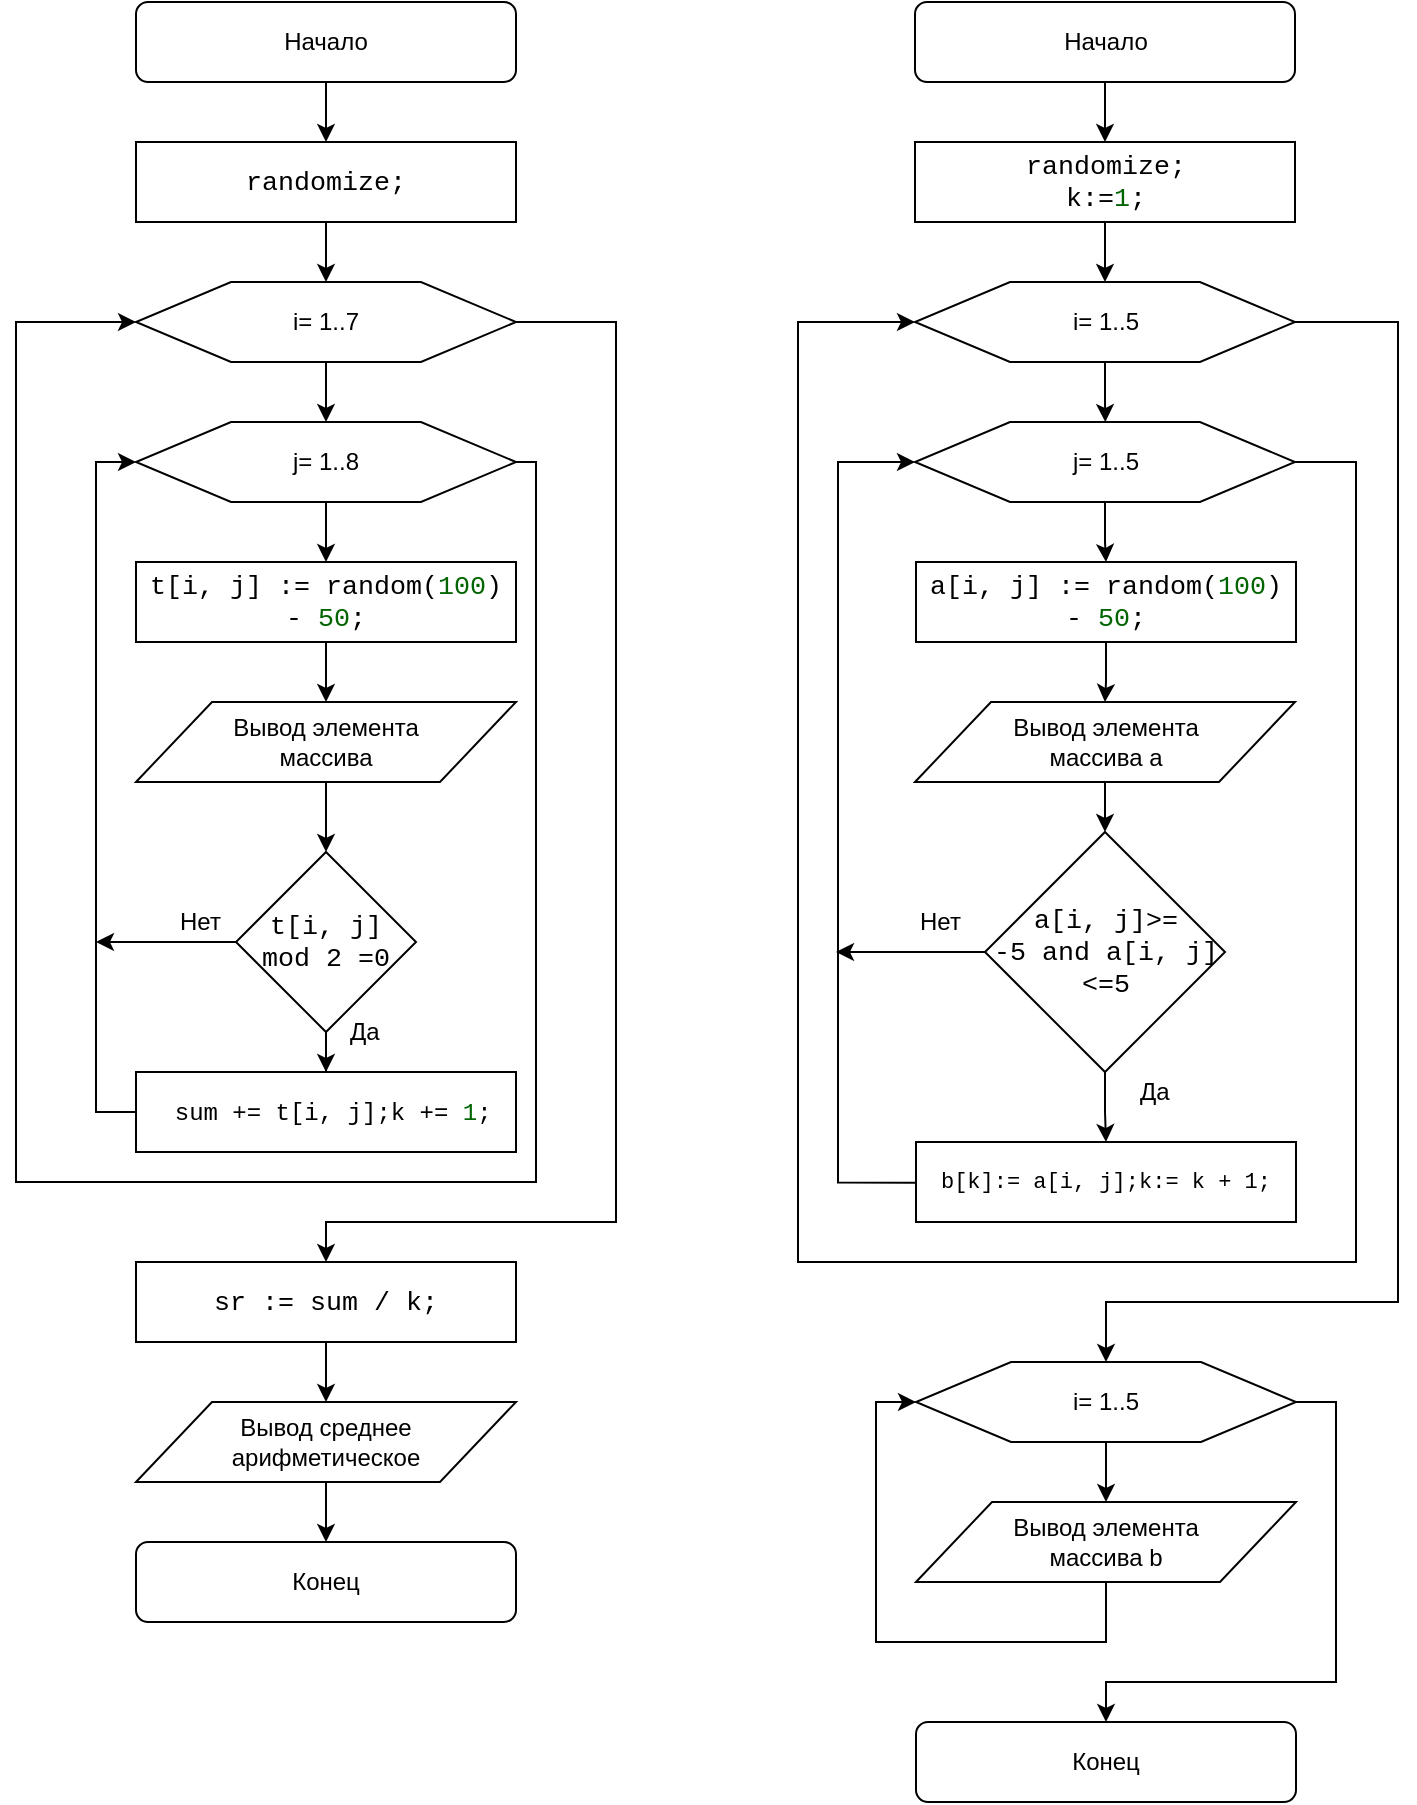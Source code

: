 <mxfile version="12.1.4" type="device" pages="1"><diagram id="Bk7Ez1AugvzQcxaB3TqJ" name="a"><mxGraphModel dx="1303" dy="1165" grid="1" gridSize="10" guides="1" tooltips="1" connect="1" arrows="1" fold="1" page="1" pageScale="1" pageWidth="826" pageHeight="1169" math="0" shadow="0"><root><mxCell id="0"/><mxCell id="1" parent="0"/><mxCell id="NSWt6Z_0-18bT1-NpIbH-11" style="edgeStyle=orthogonalEdgeStyle;rounded=0;orthogonalLoop=1;jettySize=auto;html=1;" parent="1" source="NSWt6Z_0-18bT1-NpIbH-1" target="NSWt6Z_0-18bT1-NpIbH-2" edge="1"><mxGeometry relative="1" as="geometry"/></mxCell><mxCell id="NSWt6Z_0-18bT1-NpIbH-1" value="Начало" style="rounded=1;whiteSpace=wrap;html=1;" parent="1" vertex="1"><mxGeometry x="140" y="40" width="190" height="40" as="geometry"/></mxCell><mxCell id="NSWt6Z_0-18bT1-NpIbH-12" style="edgeStyle=orthogonalEdgeStyle;rounded=0;orthogonalLoop=1;jettySize=auto;html=1;entryX=0.5;entryY=0;entryDx=0;entryDy=0;" parent="1" source="NSWt6Z_0-18bT1-NpIbH-2" target="NSWt6Z_0-18bT1-NpIbH-4" edge="1"><mxGeometry relative="1" as="geometry"/></mxCell><mxCell id="NSWt6Z_0-18bT1-NpIbH-2" value="&lt;span lang=&quot;EN-US&quot; style=&quot;font-size: 10pt ; font-family: &amp;#34;courier new&amp;#34;&quot;&gt;randomize;&lt;/span&gt;" style="rounded=0;whiteSpace=wrap;html=1;" parent="1" vertex="1"><mxGeometry x="140" y="110" width="190" height="40" as="geometry"/></mxCell><mxCell id="NSWt6Z_0-18bT1-NpIbH-21" style="edgeStyle=orthogonalEdgeStyle;rounded=0;orthogonalLoop=1;jettySize=auto;html=1;entryX=0.5;entryY=0;entryDx=0;entryDy=0;" parent="1" source="NSWt6Z_0-18bT1-NpIbH-4" target="NSWt6Z_0-18bT1-NpIbH-20" edge="1"><mxGeometry relative="1" as="geometry"><Array as="points"><mxPoint x="380" y="200"/><mxPoint x="380" y="650"/><mxPoint x="235" y="650"/></Array></mxGeometry></mxCell><mxCell id="Q_ixGX9vYAovzWxMibRQ-3" style="edgeStyle=orthogonalEdgeStyle;rounded=0;orthogonalLoop=1;jettySize=auto;html=1;" parent="1" source="NSWt6Z_0-18bT1-NpIbH-4" target="NSWt6Z_0-18bT1-NpIbH-5" edge="1"><mxGeometry relative="1" as="geometry"/></mxCell><mxCell id="NSWt6Z_0-18bT1-NpIbH-4" value="i= 1..7" style="shape=hexagon;perimeter=hexagonPerimeter2;whiteSpace=wrap;html=1;" parent="1" vertex="1"><mxGeometry x="140" y="180" width="190" height="40" as="geometry"/></mxCell><mxCell id="NSWt6Z_0-18bT1-NpIbH-10" style="edgeStyle=orthogonalEdgeStyle;rounded=0;orthogonalLoop=1;jettySize=auto;html=1;entryX=0;entryY=0.5;entryDx=0;entryDy=0;" parent="1" source="NSWt6Z_0-18bT1-NpIbH-5" target="NSWt6Z_0-18bT1-NpIbH-4" edge="1"><mxGeometry relative="1" as="geometry"><Array as="points"><mxPoint x="340" y="270"/><mxPoint x="340" y="630"/><mxPoint x="80" y="630"/><mxPoint x="80" y="200"/></Array></mxGeometry></mxCell><mxCell id="NSWt6Z_0-18bT1-NpIbH-19" style="edgeStyle=orthogonalEdgeStyle;rounded=0;orthogonalLoop=1;jettySize=auto;html=1;" parent="1" source="NSWt6Z_0-18bT1-NpIbH-5" target="NSWt6Z_0-18bT1-NpIbH-7" edge="1"><mxGeometry relative="1" as="geometry"/></mxCell><mxCell id="NSWt6Z_0-18bT1-NpIbH-5" value="j= 1..8" style="shape=hexagon;perimeter=hexagonPerimeter2;whiteSpace=wrap;html=1;" parent="1" vertex="1"><mxGeometry x="140" y="250" width="190" height="40" as="geometry"/></mxCell><mxCell id="NSWt6Z_0-18bT1-NpIbH-18" style="edgeStyle=orthogonalEdgeStyle;rounded=0;orthogonalLoop=1;jettySize=auto;html=1;entryX=0.5;entryY=0;entryDx=0;entryDy=0;" parent="1" source="NSWt6Z_0-18bT1-NpIbH-7" target="FQ41apsvw1r6ojqtdT6L-1" edge="1"><mxGeometry relative="1" as="geometry"/></mxCell><mxCell id="NSWt6Z_0-18bT1-NpIbH-7" value="&lt;span lang=&quot;EN-US&quot; style=&quot;font-size: 10pt ; font-family: &amp;#34;courier new&amp;#34;&quot;&gt;t[i, j] := random(&lt;/span&gt;&lt;span lang=&quot;EN-US&quot; style=&quot;font-size: 10.0pt ; font-family: &amp;#34;courier new&amp;#34; ; color: darkgreen&quot;&gt;100&lt;/span&gt;&lt;span lang=&quot;EN-US&quot; style=&quot;font-size: 10pt ; font-family: &amp;#34;courier new&amp;#34;&quot;&gt;) - &lt;/span&gt;&lt;span lang=&quot;EN-US&quot; style=&quot;font-size: 10.0pt ; font-family: &amp;#34;courier new&amp;#34; ; color: darkgreen&quot;&gt;50&lt;/span&gt;&lt;span lang=&quot;EN-US&quot; style=&quot;font-size: 10pt ; font-family: &amp;#34;courier new&amp;#34;&quot;&gt;;&lt;/span&gt;" style="rounded=0;whiteSpace=wrap;html=1;" parent="1" vertex="1"><mxGeometry x="140" y="320" width="190" height="40" as="geometry"/></mxCell><mxCell id="NSWt6Z_0-18bT1-NpIbH-13" style="edgeStyle=orthogonalEdgeStyle;rounded=0;orthogonalLoop=1;jettySize=auto;html=1;entryX=0.5;entryY=0;entryDx=0;entryDy=0;" parent="1" source="NSWt6Z_0-18bT1-NpIbH-8" target="NSWt6Z_0-18bT1-NpIbH-9" edge="1"><mxGeometry relative="1" as="geometry"/></mxCell><mxCell id="FQ41apsvw1r6ojqtdT6L-43" style="edgeStyle=orthogonalEdgeStyle;rounded=0;orthogonalLoop=1;jettySize=auto;html=1;" edge="1" parent="1" source="NSWt6Z_0-18bT1-NpIbH-8"><mxGeometry relative="1" as="geometry"><mxPoint x="120" y="510" as="targetPoint"/></mxGeometry></mxCell><mxCell id="NSWt6Z_0-18bT1-NpIbH-8" value="&lt;font face=&quot;courier new&quot;&gt;&lt;span style=&quot;font-size: 13.333px&quot;&gt;t[i, j]&lt;br&gt;mod 2 =0&lt;/span&gt;&lt;/font&gt;" style="rhombus;whiteSpace=wrap;html=1;" parent="1" vertex="1"><mxGeometry x="190" y="465" width="90" height="90" as="geometry"/></mxCell><mxCell id="FQ41apsvw1r6ojqtdT6L-42" style="edgeStyle=orthogonalEdgeStyle;rounded=0;orthogonalLoop=1;jettySize=auto;html=1;entryX=0;entryY=0.5;entryDx=0;entryDy=0;" edge="1" parent="1" source="NSWt6Z_0-18bT1-NpIbH-9" target="NSWt6Z_0-18bT1-NpIbH-5"><mxGeometry relative="1" as="geometry"><Array as="points"><mxPoint x="120" y="595"/><mxPoint x="120" y="270"/></Array></mxGeometry></mxCell><mxCell id="NSWt6Z_0-18bT1-NpIbH-9" value="&lt;p class=&quot;MsoNormal&quot;&gt;&lt;b&gt;&lt;span style=&quot;font-family: &amp;#34;courier new&amp;#34;&quot;&gt;&amp;nbsp;&lt;/span&gt;&lt;/b&gt;&lt;span lang=&quot;EN-US&quot; style=&quot;font-family: &amp;#34;courier new&amp;#34;&quot;&gt;sum += t[i, j];&lt;/span&gt;&lt;span lang=&quot;EN-US&quot; style=&quot;font-family: &amp;#34;courier new&amp;#34;&quot;&gt;k += &lt;/span&gt;&lt;span lang=&quot;EN-US&quot; style=&quot;font-family: &amp;#34;courier new&amp;#34; ; color: darkgreen&quot;&gt;1&lt;/span&gt;&lt;span lang=&quot;EN-US&quot; style=&quot;font-family: &amp;#34;courier new&amp;#34;&quot;&gt;;&lt;/span&gt;&lt;/p&gt;" style="rounded=0;whiteSpace=wrap;html=1;" parent="1" vertex="1"><mxGeometry x="140" y="575" width="190" height="40" as="geometry"/></mxCell><mxCell id="NSWt6Z_0-18bT1-NpIbH-15" value="Да" style="text;html=1;resizable=0;points=[];autosize=1;align=left;verticalAlign=top;spacingTop=-4;" parent="1" vertex="1"><mxGeometry x="245" y="545" width="30" height="20" as="geometry"/></mxCell><mxCell id="NSWt6Z_0-18bT1-NpIbH-17" value="Нет" style="text;html=1;resizable=0;points=[];autosize=1;align=left;verticalAlign=top;spacingTop=-4;" parent="1" vertex="1"><mxGeometry x="160" y="490" width="40" height="20" as="geometry"/></mxCell><mxCell id="FQ41apsvw1r6ojqtdT6L-4" style="edgeStyle=orthogonalEdgeStyle;rounded=0;orthogonalLoop=1;jettySize=auto;html=1;entryX=0.5;entryY=0;entryDx=0;entryDy=0;" edge="1" parent="1" source="NSWt6Z_0-18bT1-NpIbH-20" target="FQ41apsvw1r6ojqtdT6L-3"><mxGeometry relative="1" as="geometry"/></mxCell><mxCell id="NSWt6Z_0-18bT1-NpIbH-20" value="&lt;span lang=&quot;EN-US&quot; style=&quot;font-size: 10pt ; font-family: &amp;#34;courier new&amp;#34;&quot;&gt;sr := sum / k;&lt;/span&gt;" style="rounded=0;whiteSpace=wrap;html=1;" parent="1" vertex="1"><mxGeometry x="140" y="670" width="190" height="40" as="geometry"/></mxCell><mxCell id="NSWt6Z_0-18bT1-NpIbH-42" value="Конец" style="rounded=1;whiteSpace=wrap;html=1;" parent="1" vertex="1"><mxGeometry x="140" y="810" width="190" height="40" as="geometry"/></mxCell><mxCell id="NSWt6Z_0-18bT1-NpIbH-54" style="edgeStyle=orthogonalEdgeStyle;rounded=0;orthogonalLoop=1;jettySize=auto;html=1;" parent="1" source="NSWt6Z_0-18bT1-NpIbH-44" target="NSWt6Z_0-18bT1-NpIbH-45" edge="1"><mxGeometry relative="1" as="geometry"/></mxCell><mxCell id="NSWt6Z_0-18bT1-NpIbH-44" value="Начало" style="rounded=1;whiteSpace=wrap;html=1;" parent="1" vertex="1"><mxGeometry x="529.5" y="40" width="190" height="40" as="geometry"/></mxCell><mxCell id="NSWt6Z_0-18bT1-NpIbH-55" style="edgeStyle=orthogonalEdgeStyle;rounded=0;orthogonalLoop=1;jettySize=auto;html=1;" parent="1" source="NSWt6Z_0-18bT1-NpIbH-45" target="NSWt6Z_0-18bT1-NpIbH-46" edge="1"><mxGeometry relative="1" as="geometry"/></mxCell><mxCell id="NSWt6Z_0-18bT1-NpIbH-45" value="&lt;span lang=&quot;EN-US&quot; style=&quot;font-size: 10pt ; font-family: &amp;#34;courier new&amp;#34;&quot;&gt;randomize;&lt;br&gt;&lt;span lang=&quot;EN-US&quot; style=&quot;font-size: 10pt ; font-family: &amp;#34;courier new&amp;#34;&quot;&gt;k:=&lt;/span&gt;&lt;span lang=&quot;EN-US&quot; style=&quot;font-size: 10.0pt ; font-family: &amp;#34;courier new&amp;#34; ; color: darkgreen&quot;&gt;1&lt;/span&gt;&lt;span lang=&quot;EN-US&quot; style=&quot;font-size: 10pt ; font-family: &amp;#34;courier new&amp;#34;&quot;&gt;;&lt;/span&gt;&lt;br&gt;&lt;/span&gt;" style="rounded=0;whiteSpace=wrap;html=1;" parent="1" vertex="1"><mxGeometry x="529.5" y="110" width="190" height="40" as="geometry"/></mxCell><mxCell id="NSWt6Z_0-18bT1-NpIbH-56" style="edgeStyle=orthogonalEdgeStyle;rounded=0;orthogonalLoop=1;jettySize=auto;html=1;" parent="1" source="NSWt6Z_0-18bT1-NpIbH-46" edge="1"><mxGeometry relative="1" as="geometry"><mxPoint x="624.667" y="250" as="targetPoint"/></mxGeometry></mxCell><mxCell id="NSWt6Z_0-18bT1-NpIbH-68" style="edgeStyle=orthogonalEdgeStyle;rounded=0;orthogonalLoop=1;jettySize=auto;html=1;" parent="1" source="NSWt6Z_0-18bT1-NpIbH-46" edge="1"><mxGeometry relative="1" as="geometry"><mxPoint x="625" y="720" as="targetPoint"/><Array as="points"><mxPoint x="771" y="200"/><mxPoint x="771" y="690"/><mxPoint x="625" y="690"/></Array></mxGeometry></mxCell><mxCell id="NSWt6Z_0-18bT1-NpIbH-46" value="i= 1..5" style="shape=hexagon;perimeter=hexagonPerimeter2;whiteSpace=wrap;html=1;" parent="1" vertex="1"><mxGeometry x="529.5" y="180" width="190" height="40" as="geometry"/></mxCell><mxCell id="NSWt6Z_0-18bT1-NpIbH-67" style="edgeStyle=orthogonalEdgeStyle;rounded=0;orthogonalLoop=1;jettySize=auto;html=1;entryX=0;entryY=0.5;entryDx=0;entryDy=0;" parent="1" target="FQ41apsvw1r6ojqtdT6L-44" edge="1"><mxGeometry relative="1" as="geometry"><Array as="points"><mxPoint x="491" y="630"/><mxPoint x="491" y="270"/></Array><mxPoint x="529.5" y="630.333" as="sourcePoint"/></mxGeometry></mxCell><mxCell id="FQ41apsvw1r6ojqtdT6L-60" style="edgeStyle=orthogonalEdgeStyle;rounded=0;orthogonalLoop=1;jettySize=auto;html=1;entryX=0;entryY=0.5;entryDx=0;entryDy=0;" edge="1" parent="1" source="NSWt6Z_0-18bT1-NpIbH-69" target="FQ41apsvw1r6ojqtdT6L-58"><mxGeometry relative="1" as="geometry"><Array as="points"><mxPoint x="625" y="860"/><mxPoint x="510" y="860"/><mxPoint x="510" y="740"/></Array></mxGeometry></mxCell><mxCell id="NSWt6Z_0-18bT1-NpIbH-69" value="Вывод элемента&lt;br&gt;массива b" style="shape=parallelogram;perimeter=parallelogramPerimeter;whiteSpace=wrap;html=1;" parent="1" vertex="1"><mxGeometry x="530" y="790" width="190" height="40" as="geometry"/></mxCell><mxCell id="NSWt6Z_0-18bT1-NpIbH-70" value="Конец" style="rounded=1;whiteSpace=wrap;html=1;" parent="1" vertex="1"><mxGeometry x="530" y="900" width="190" height="40" as="geometry"/></mxCell><mxCell id="FQ41apsvw1r6ojqtdT6L-41" value="" style="edgeStyle=orthogonalEdgeStyle;rounded=0;orthogonalLoop=1;jettySize=auto;html=1;" edge="1" parent="1" source="FQ41apsvw1r6ojqtdT6L-1" target="NSWt6Z_0-18bT1-NpIbH-8"><mxGeometry relative="1" as="geometry"/></mxCell><mxCell id="FQ41apsvw1r6ojqtdT6L-1" value="Вывод элемента &lt;br&gt;массива" style="shape=parallelogram;perimeter=parallelogramPerimeter;whiteSpace=wrap;html=1;" vertex="1" parent="1"><mxGeometry x="140" y="390" width="190" height="40" as="geometry"/></mxCell><mxCell id="FQ41apsvw1r6ojqtdT6L-5" style="edgeStyle=orthogonalEdgeStyle;rounded=0;orthogonalLoop=1;jettySize=auto;html=1;entryX=0.5;entryY=0;entryDx=0;entryDy=0;" edge="1" parent="1" source="FQ41apsvw1r6ojqtdT6L-3" target="NSWt6Z_0-18bT1-NpIbH-42"><mxGeometry relative="1" as="geometry"/></mxCell><mxCell id="FQ41apsvw1r6ojqtdT6L-3" value="Вывод среднее &lt;br&gt;арифметическое" style="shape=parallelogram;perimeter=parallelogramPerimeter;whiteSpace=wrap;html=1;" vertex="1" parent="1"><mxGeometry x="140" y="740" width="190" height="40" as="geometry"/></mxCell><mxCell id="FQ41apsvw1r6ojqtdT6L-46" style="edgeStyle=orthogonalEdgeStyle;rounded=0;orthogonalLoop=1;jettySize=auto;html=1;" edge="1" parent="1" source="FQ41apsvw1r6ojqtdT6L-44" target="FQ41apsvw1r6ojqtdT6L-45"><mxGeometry relative="1" as="geometry"/></mxCell><mxCell id="FQ41apsvw1r6ojqtdT6L-56" style="edgeStyle=orthogonalEdgeStyle;rounded=0;orthogonalLoop=1;jettySize=auto;html=1;entryX=0;entryY=0.5;entryDx=0;entryDy=0;" edge="1" parent="1" source="FQ41apsvw1r6ojqtdT6L-44" target="NSWt6Z_0-18bT1-NpIbH-46"><mxGeometry relative="1" as="geometry"><Array as="points"><mxPoint x="750" y="270"/><mxPoint x="750" y="670"/><mxPoint x="471" y="670"/><mxPoint x="471" y="200"/></Array></mxGeometry></mxCell><mxCell id="FQ41apsvw1r6ojqtdT6L-44" value="j= 1..5" style="shape=hexagon;perimeter=hexagonPerimeter2;whiteSpace=wrap;html=1;" vertex="1" parent="1"><mxGeometry x="529.5" y="250" width="190" height="40" as="geometry"/></mxCell><mxCell id="FQ41apsvw1r6ojqtdT6L-48" style="edgeStyle=orthogonalEdgeStyle;rounded=0;orthogonalLoop=1;jettySize=auto;html=1;" edge="1" parent="1" source="FQ41apsvw1r6ojqtdT6L-45" target="FQ41apsvw1r6ojqtdT6L-47"><mxGeometry relative="1" as="geometry"/></mxCell><mxCell id="FQ41apsvw1r6ojqtdT6L-45" value="&lt;span lang=&quot;EN-US&quot; style=&quot;font-size: 10pt ; font-family: &amp;#34;courier new&amp;#34;&quot;&gt;a[i, j] := random(&lt;/span&gt;&lt;span lang=&quot;EN-US&quot; style=&quot;font-size: 10.0pt ; font-family: &amp;#34;courier new&amp;#34; ; color: darkgreen&quot;&gt;100&lt;/span&gt;&lt;span lang=&quot;EN-US&quot; style=&quot;font-size: 10pt ; font-family: &amp;#34;courier new&amp;#34;&quot;&gt;) - &lt;/span&gt;&lt;span lang=&quot;EN-US&quot; style=&quot;font-size: 10.0pt ; font-family: &amp;#34;courier new&amp;#34; ; color: darkgreen&quot;&gt;50&lt;/span&gt;&lt;span lang=&quot;EN-US&quot; style=&quot;font-size: 10pt ; font-family: &amp;#34;courier new&amp;#34;&quot;&gt;;&lt;/span&gt;" style="rounded=0;whiteSpace=wrap;html=1;" vertex="1" parent="1"><mxGeometry x="530" y="320" width="190" height="40" as="geometry"/></mxCell><mxCell id="FQ41apsvw1r6ojqtdT6L-55" style="edgeStyle=orthogonalEdgeStyle;rounded=0;orthogonalLoop=1;jettySize=auto;html=1;entryX=0.5;entryY=0;entryDx=0;entryDy=0;" edge="1" parent="1" source="FQ41apsvw1r6ojqtdT6L-47" target="FQ41apsvw1r6ojqtdT6L-49"><mxGeometry relative="1" as="geometry"/></mxCell><mxCell id="FQ41apsvw1r6ojqtdT6L-47" value="Вывод элемента &lt;br&gt;массива a" style="shape=parallelogram;perimeter=parallelogramPerimeter;whiteSpace=wrap;html=1;" vertex="1" parent="1"><mxGeometry x="529.5" y="390" width="190" height="40" as="geometry"/></mxCell><mxCell id="FQ41apsvw1r6ojqtdT6L-51" style="edgeStyle=orthogonalEdgeStyle;rounded=0;orthogonalLoop=1;jettySize=auto;html=1;" edge="1" parent="1" source="FQ41apsvw1r6ojqtdT6L-49" target="FQ41apsvw1r6ojqtdT6L-50"><mxGeometry relative="1" as="geometry"/></mxCell><mxCell id="FQ41apsvw1r6ojqtdT6L-54" style="edgeStyle=orthogonalEdgeStyle;rounded=0;orthogonalLoop=1;jettySize=auto;html=1;" edge="1" parent="1" source="FQ41apsvw1r6ojqtdT6L-49"><mxGeometry relative="1" as="geometry"><mxPoint x="490" y="515" as="targetPoint"/></mxGeometry></mxCell><mxCell id="FQ41apsvw1r6ojqtdT6L-49" value="&lt;span style=&quot;font-family: &amp;#34;courier new&amp;#34; ; font-size: 13.333px ; white-space: normal&quot;&gt;a[i, j]&amp;gt;=&lt;br&gt;-5 and&amp;nbsp;&lt;/span&gt;&lt;span style=&quot;font-family: &amp;#34;courier new&amp;#34; ; font-size: 13.333px&quot;&gt;a[i, j] &amp;lt;=5&lt;/span&gt;" style="rhombus;whiteSpace=wrap;html=1;" vertex="1" parent="1"><mxGeometry x="564.5" y="455" width="120" height="120" as="geometry"/></mxCell><mxCell id="FQ41apsvw1r6ojqtdT6L-50" value="&lt;p class=&quot;MsoNormal&quot; style=&quot;font-size: 11px&quot;&gt;&lt;span lang=&quot;EN-US&quot; style=&quot;font-family: &amp;#34;courier new&amp;#34;&quot;&gt;&lt;font style=&quot;font-size: 11px&quot;&gt;b[k]:= a[i, j];&lt;/font&gt;&lt;/span&gt;&lt;span style=&quot;font-family: &amp;#34;courier new&amp;#34;&quot;&gt;k:= k + 1;&lt;/span&gt;&lt;/p&gt;" style="rounded=0;whiteSpace=wrap;html=1;align=center;" vertex="1" parent="1"><mxGeometry x="530" y="610" width="190" height="40" as="geometry"/></mxCell><mxCell id="FQ41apsvw1r6ojqtdT6L-52" value="Да" style="text;html=1;resizable=0;points=[];autosize=1;align=left;verticalAlign=top;spacingTop=-4;" vertex="1" parent="1"><mxGeometry x="640" y="575" width="30" height="20" as="geometry"/></mxCell><mxCell id="FQ41apsvw1r6ojqtdT6L-53" value="Нет&lt;br&gt;" style="text;html=1;resizable=0;points=[];autosize=1;align=left;verticalAlign=top;spacingTop=-4;" vertex="1" parent="1"><mxGeometry x="530" y="490" width="40" height="20" as="geometry"/></mxCell><mxCell id="FQ41apsvw1r6ojqtdT6L-59" style="edgeStyle=orthogonalEdgeStyle;rounded=0;orthogonalLoop=1;jettySize=auto;html=1;" edge="1" parent="1" source="FQ41apsvw1r6ojqtdT6L-58" target="NSWt6Z_0-18bT1-NpIbH-69"><mxGeometry relative="1" as="geometry"/></mxCell><mxCell id="FQ41apsvw1r6ojqtdT6L-61" style="edgeStyle=orthogonalEdgeStyle;rounded=0;orthogonalLoop=1;jettySize=auto;html=1;entryX=0.5;entryY=0;entryDx=0;entryDy=0;" edge="1" parent="1" source="FQ41apsvw1r6ojqtdT6L-58" target="NSWt6Z_0-18bT1-NpIbH-70"><mxGeometry relative="1" as="geometry"><Array as="points"><mxPoint x="740" y="740"/><mxPoint x="740" y="880"/><mxPoint x="625" y="880"/></Array></mxGeometry></mxCell><mxCell id="FQ41apsvw1r6ojqtdT6L-58" value="i= 1..5" style="shape=hexagon;perimeter=hexagonPerimeter2;whiteSpace=wrap;html=1;" vertex="1" parent="1"><mxGeometry x="530" y="720" width="190" height="40" as="geometry"/></mxCell></root></mxGraphModel></diagram></mxfile>